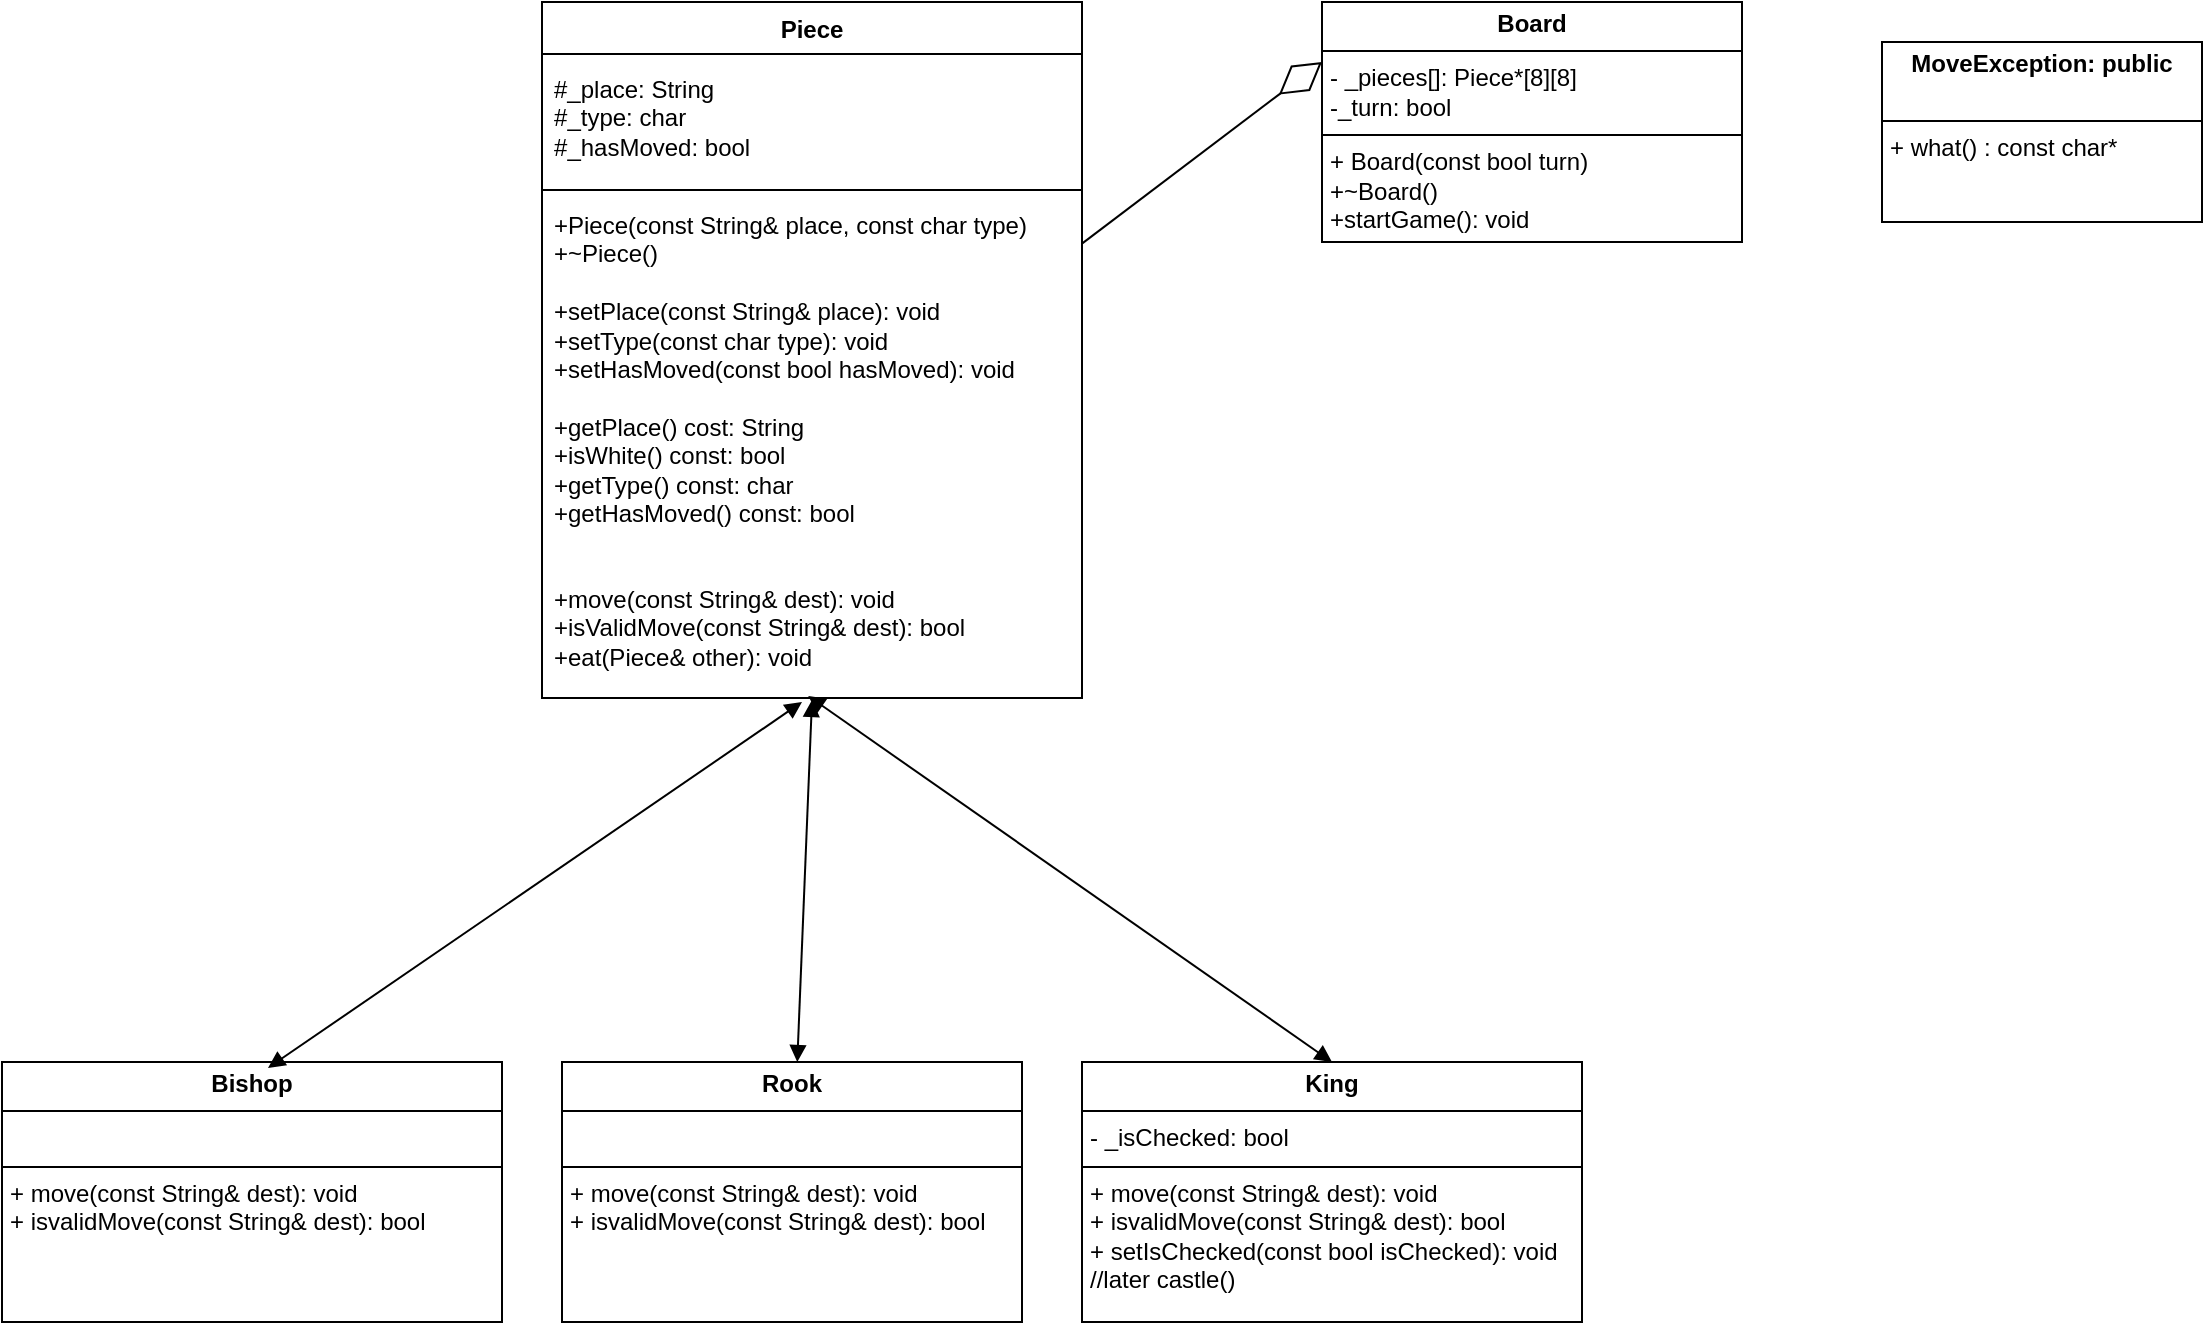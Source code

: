 <mxfile version="25.0.3">
  <diagram id="C5RBs43oDa-KdzZeNtuy" name="Page-1">
    <mxGraphModel dx="1450" dy="321" grid="1" gridSize="10" guides="1" tooltips="1" connect="1" arrows="1" fold="1" page="1" pageScale="1" pageWidth="827" pageHeight="1169" math="0" shadow="0">
      <root>
        <mxCell id="WIyWlLk6GJQsqaUBKTNV-0" />
        <mxCell id="WIyWlLk6GJQsqaUBKTNV-1" parent="WIyWlLk6GJQsqaUBKTNV-0" />
        <mxCell id="d8s1Xq8_TLy2aHuGUMDL-6" value="Piece" style="swimlane;fontStyle=1;align=center;verticalAlign=top;childLayout=stackLayout;horizontal=1;startSize=26;horizontalStack=0;resizeParent=1;resizeParentMax=0;resizeLast=0;collapsible=1;marginBottom=0;whiteSpace=wrap;html=1;" vertex="1" parent="WIyWlLk6GJQsqaUBKTNV-1">
          <mxGeometry x="140" y="130" width="270" height="348" as="geometry">
            <mxRectangle x="140" y="130" width="70" height="30" as="alternateBounds" />
          </mxGeometry>
        </mxCell>
        <mxCell id="d8s1Xq8_TLy2aHuGUMDL-7" value="#_place: String&lt;div&gt;#&lt;span style=&quot;background-color: initial;&quot;&gt;_type:&amp;nbsp;&lt;/span&gt;&lt;span style=&quot;background-color: initial;&quot;&gt;char&lt;/span&gt;&lt;/div&gt;&lt;div&gt;#&lt;span style=&quot;background-color: initial;&quot;&gt;_hasMoved:&amp;nbsp;&lt;/span&gt;&lt;span style=&quot;background-color: initial;&quot;&gt;bool&lt;/span&gt;&lt;/div&gt;" style="text;strokeColor=none;fillColor=none;align=left;verticalAlign=middle;spacingLeft=4;spacingRight=4;overflow=hidden;rotatable=0;points=[[0,0.5],[1,0.5]];portConstraint=eastwest;html=1;whiteSpace=wrap;labelBackgroundColor=none;" vertex="1" parent="d8s1Xq8_TLy2aHuGUMDL-6">
          <mxGeometry y="26" width="270" height="64" as="geometry" />
        </mxCell>
        <mxCell id="d8s1Xq8_TLy2aHuGUMDL-8" value="" style="line;strokeWidth=1;fillColor=none;align=left;verticalAlign=middle;spacingTop=-1;spacingLeft=3;spacingRight=3;rotatable=0;labelPosition=right;points=[];portConstraint=eastwest;strokeColor=inherit;" vertex="1" parent="d8s1Xq8_TLy2aHuGUMDL-6">
          <mxGeometry y="90" width="270" height="8" as="geometry" />
        </mxCell>
        <mxCell id="d8s1Xq8_TLy2aHuGUMDL-9" value="+Piece(const String&amp;amp; place, const char type)&lt;div&gt;+~Piece()&lt;/div&gt;&lt;div&gt;&lt;br&gt;&lt;/div&gt;&lt;div&gt;+setPlace(const String&amp;amp; place):&amp;nbsp;&lt;span style=&quot;background-color: initial;&quot;&gt;void&lt;/span&gt;&lt;/div&gt;&lt;div&gt;&lt;span style=&quot;background-color: initial;&quot;&gt;+&lt;/span&gt;&lt;span style=&quot;background-color: initial;&quot;&gt;setType(const char type):&amp;nbsp;&lt;/span&gt;&lt;span style=&quot;background-color: initial;&quot;&gt;void&lt;/span&gt;&lt;/div&gt;&lt;div&gt;&lt;span style=&quot;background-color: initial;&quot;&gt;+&lt;/span&gt;&lt;span style=&quot;background-color: initial;&quot;&gt;setHasMoved(const bool hasMoved):&amp;nbsp;&lt;/span&gt;&lt;span style=&quot;background-color: initial;&quot;&gt;void&lt;/span&gt;&lt;/div&gt;&lt;div&gt;&lt;span style=&quot;background-color: initial;&quot;&gt;&lt;br&gt;&lt;/span&gt;&lt;/div&gt;&lt;div&gt;&lt;span style=&quot;background-color: initial;&quot;&gt;+getPlace() cost:&amp;nbsp;&lt;/span&gt;&lt;span style=&quot;background-color: initial;&quot;&gt;String&lt;/span&gt;&lt;/div&gt;&lt;div&gt;&lt;span style=&quot;background-color: initial;&quot;&gt;+isWhite() const:&amp;nbsp;&lt;/span&gt;&lt;span style=&quot;background-color: initial;&quot;&gt;bool&lt;/span&gt;&lt;/div&gt;&lt;div&gt;&lt;span style=&quot;background-color: initial;&quot;&gt;+getType() const:&amp;nbsp;&lt;/span&gt;&lt;span style=&quot;background-color: initial;&quot;&gt;char&lt;/span&gt;&lt;/div&gt;&lt;div&gt;&lt;span style=&quot;background-color: initial;&quot;&gt;+getHasMoved() const:&amp;nbsp;&lt;/span&gt;&lt;span style=&quot;background-color: initial;&quot;&gt;bool&lt;/span&gt;&lt;/div&gt;&lt;div&gt;&lt;span style=&quot;background-color: initial;&quot;&gt;&lt;br&gt;&lt;/span&gt;&lt;/div&gt;&lt;div&gt;&lt;span style=&quot;background-color: initial;&quot;&gt;&lt;br&gt;&lt;/span&gt;&lt;/div&gt;&lt;div&gt;&lt;span style=&quot;background-color: initial;&quot;&gt;+move(const String&amp;amp; dest): void&lt;/span&gt;&lt;/div&gt;&lt;div&gt;&lt;span style=&quot;background-color: initial;&quot;&gt;+isValidMove(const String&amp;amp; dest): bool&lt;/span&gt;&lt;/div&gt;&lt;div&gt;&lt;span style=&quot;background-color: initial;&quot;&gt;+eat(Piece&amp;amp; other): void&lt;/span&gt;&lt;/div&gt;" style="text;strokeColor=none;fillColor=none;align=left;verticalAlign=top;spacingLeft=4;spacingRight=4;overflow=hidden;rotatable=0;points=[[0,0.5],[1,0.5]];portConstraint=eastwest;whiteSpace=wrap;html=1;" vertex="1" parent="d8s1Xq8_TLy2aHuGUMDL-6">
          <mxGeometry y="98" width="270" height="250" as="geometry" />
        </mxCell>
        <mxCell id="d8s1Xq8_TLy2aHuGUMDL-11" value="&lt;p style=&quot;margin:0px;margin-top:4px;text-align:center;&quot;&gt;&lt;b&gt;Rook&lt;/b&gt;&lt;/p&gt;&lt;hr size=&quot;1&quot; style=&quot;border-style:solid;&quot;&gt;&lt;p style=&quot;margin:0px;margin-left:4px;&quot;&gt;&lt;br&gt;&lt;/p&gt;&lt;hr size=&quot;1&quot; style=&quot;border-style:solid;&quot;&gt;&lt;p style=&quot;margin:0px;margin-left:4px;&quot;&gt;+ move(const String&amp;amp; dest): void&lt;/p&gt;&lt;p style=&quot;margin:0px;margin-left:4px;&quot;&gt;+ isvalidMove(const String&amp;amp; dest): bool&lt;/p&gt;&lt;p style=&quot;margin:0px;margin-left:4px;&quot;&gt;&lt;br&gt;&lt;/p&gt;&lt;p style=&quot;margin:0px;margin-left:4px;&quot;&gt;&lt;br&gt;&lt;/p&gt;" style="verticalAlign=top;align=left;overflow=fill;html=1;whiteSpace=wrap;" vertex="1" parent="WIyWlLk6GJQsqaUBKTNV-1">
          <mxGeometry x="150" y="660" width="230" height="130" as="geometry" />
        </mxCell>
        <mxCell id="d8s1Xq8_TLy2aHuGUMDL-13" value="&lt;p style=&quot;margin:0px;margin-top:4px;text-align:center;&quot;&gt;&lt;b&gt;King&lt;/b&gt;&lt;/p&gt;&lt;hr size=&quot;1&quot; style=&quot;border-style:solid;&quot;&gt;&lt;p style=&quot;margin:0px;margin-left:4px;&quot;&gt;- _isChecked: bool&lt;/p&gt;&lt;hr size=&quot;1&quot; style=&quot;border-style:solid;&quot;&gt;&lt;p style=&quot;margin:0px;margin-left:4px;&quot;&gt;+ move(const String&amp;amp; dest): void&lt;/p&gt;&lt;p style=&quot;margin:0px;margin-left:4px;&quot;&gt;+ isvalidMove(const String&amp;amp; dest): bool&lt;/p&gt;&lt;p style=&quot;margin:0px;margin-left:4px;&quot;&gt;+ setIsChecked(const bool isChecked): void&lt;/p&gt;&lt;p style=&quot;margin:0px;margin-left:4px;&quot;&gt;//later castle()&lt;/p&gt;&lt;p style=&quot;margin:0px;margin-left:4px;&quot;&gt;&lt;br&gt;&lt;/p&gt;" style="verticalAlign=top;align=left;overflow=fill;html=1;whiteSpace=wrap;" vertex="1" parent="WIyWlLk6GJQsqaUBKTNV-1">
          <mxGeometry x="410" y="660" width="250" height="130" as="geometry" />
        </mxCell>
        <mxCell id="d8s1Xq8_TLy2aHuGUMDL-17" value="&lt;p style=&quot;margin:0px;margin-top:4px;text-align:center;&quot;&gt;&lt;b&gt;Board&lt;/b&gt;&lt;/p&gt;&lt;hr size=&quot;1&quot; style=&quot;border-style:solid;&quot;&gt;&lt;p style=&quot;margin:0px;margin-left:4px;&quot;&gt;- _pieces[]: Piece*[8][8]&lt;/p&gt;&lt;p style=&quot;margin:0px;margin-left:4px;&quot;&gt;-_turn: bool&lt;/p&gt;&lt;hr size=&quot;1&quot; style=&quot;border-style:solid;&quot;&gt;&lt;p style=&quot;margin:0px;margin-left:4px;&quot;&gt;+ Board(const bool turn)&lt;/p&gt;&lt;p style=&quot;margin:0px;margin-left:4px;&quot;&gt;+~Board()&lt;/p&gt;&lt;p style=&quot;margin:0px;margin-left:4px;&quot;&gt;+startGame(): void&lt;/p&gt;" style="verticalAlign=top;align=left;overflow=fill;html=1;whiteSpace=wrap;" vertex="1" parent="WIyWlLk6GJQsqaUBKTNV-1">
          <mxGeometry x="530" y="130" width="210" height="120" as="geometry" />
        </mxCell>
        <mxCell id="d8s1Xq8_TLy2aHuGUMDL-18" value="" style="endArrow=diamondThin;endFill=0;endSize=24;html=1;rounded=0;entryX=0;entryY=0.25;entryDx=0;entryDy=0;" edge="1" parent="WIyWlLk6GJQsqaUBKTNV-1" source="d8s1Xq8_TLy2aHuGUMDL-9" target="d8s1Xq8_TLy2aHuGUMDL-17">
          <mxGeometry width="160" relative="1" as="geometry">
            <mxPoint x="410" y="353" as="sourcePoint" />
            <mxPoint x="430" y="223" as="targetPoint" />
          </mxGeometry>
        </mxCell>
        <mxCell id="d8s1Xq8_TLy2aHuGUMDL-15" value="" style="endArrow=block;startArrow=block;endFill=1;startFill=1;html=1;rounded=0;entryX=0.5;entryY=1.004;entryDx=0;entryDy=0;entryPerimeter=0;" edge="1" parent="WIyWlLk6GJQsqaUBKTNV-1" source="d8s1Xq8_TLy2aHuGUMDL-11" target="d8s1Xq8_TLy2aHuGUMDL-9">
          <mxGeometry width="160" relative="1" as="geometry">
            <mxPoint x="175" y="510" as="sourcePoint" />
            <mxPoint x="220" y="500" as="targetPoint" />
            <Array as="points" />
          </mxGeometry>
        </mxCell>
        <mxCell id="d8s1Xq8_TLy2aHuGUMDL-19" value="&lt;p style=&quot;margin:0px;margin-top:4px;text-align:center;&quot;&gt;&lt;b&gt;MoveException: public&lt;/b&gt;&lt;/p&gt;&lt;p style=&quot;margin:0px;margin-left:4px;&quot;&gt;&lt;br&gt;&lt;/p&gt;&lt;hr size=&quot;1&quot; style=&quot;border-style:solid;&quot;&gt;&lt;p style=&quot;margin:0px;margin-left:4px;&quot;&gt;+ what() : const char*&lt;/p&gt;" style="verticalAlign=top;align=left;overflow=fill;html=1;whiteSpace=wrap;" vertex="1" parent="WIyWlLk6GJQsqaUBKTNV-1">
          <mxGeometry x="810" y="150" width="160" height="90" as="geometry" />
        </mxCell>
        <mxCell id="d8s1Xq8_TLy2aHuGUMDL-20" value="&lt;p style=&quot;margin:0px;margin-top:4px;text-align:center;&quot;&gt;&lt;b&gt;Bishop&lt;/b&gt;&lt;/p&gt;&lt;hr size=&quot;1&quot; style=&quot;border-style:solid;&quot;&gt;&lt;p style=&quot;margin:0px;margin-left:4px;&quot;&gt;&lt;br&gt;&lt;/p&gt;&lt;hr size=&quot;1&quot; style=&quot;border-style:solid;&quot;&gt;&lt;p style=&quot;margin:0px;margin-left:4px;&quot;&gt;+ move(const String&amp;amp; dest): void&lt;/p&gt;&lt;p style=&quot;margin:0px;margin-left:4px;&quot;&gt;+ isvalidMove(const String&amp;amp; dest): bool&lt;/p&gt;" style="verticalAlign=top;align=left;overflow=fill;html=1;whiteSpace=wrap;" vertex="1" parent="WIyWlLk6GJQsqaUBKTNV-1">
          <mxGeometry x="-130" y="660" width="250" height="130" as="geometry" />
        </mxCell>
        <mxCell id="d8s1Xq8_TLy2aHuGUMDL-21" value="" style="endArrow=block;startArrow=block;endFill=1;startFill=1;html=1;rounded=0;entryX=0.493;entryY=0.996;entryDx=0;entryDy=0;entryPerimeter=0;exitX=0.5;exitY=0;exitDx=0;exitDy=0;" edge="1" parent="WIyWlLk6GJQsqaUBKTNV-1" source="d8s1Xq8_TLy2aHuGUMDL-13" target="d8s1Xq8_TLy2aHuGUMDL-9">
          <mxGeometry width="160" relative="1" as="geometry">
            <mxPoint x="404" y="680" as="sourcePoint" />
            <mxPoint x="286" y="490" as="targetPoint" />
          </mxGeometry>
        </mxCell>
        <mxCell id="d8s1Xq8_TLy2aHuGUMDL-22" value="" style="endArrow=block;startArrow=block;endFill=1;startFill=1;html=1;rounded=0;exitX=0.532;exitY=0.023;exitDx=0;exitDy=0;exitPerimeter=0;" edge="1" parent="WIyWlLk6GJQsqaUBKTNV-1" source="d8s1Xq8_TLy2aHuGUMDL-20">
          <mxGeometry width="160" relative="1" as="geometry">
            <mxPoint y="659" as="sourcePoint" />
            <mxPoint x="270" y="480" as="targetPoint" />
            <Array as="points" />
          </mxGeometry>
        </mxCell>
      </root>
    </mxGraphModel>
  </diagram>
</mxfile>

